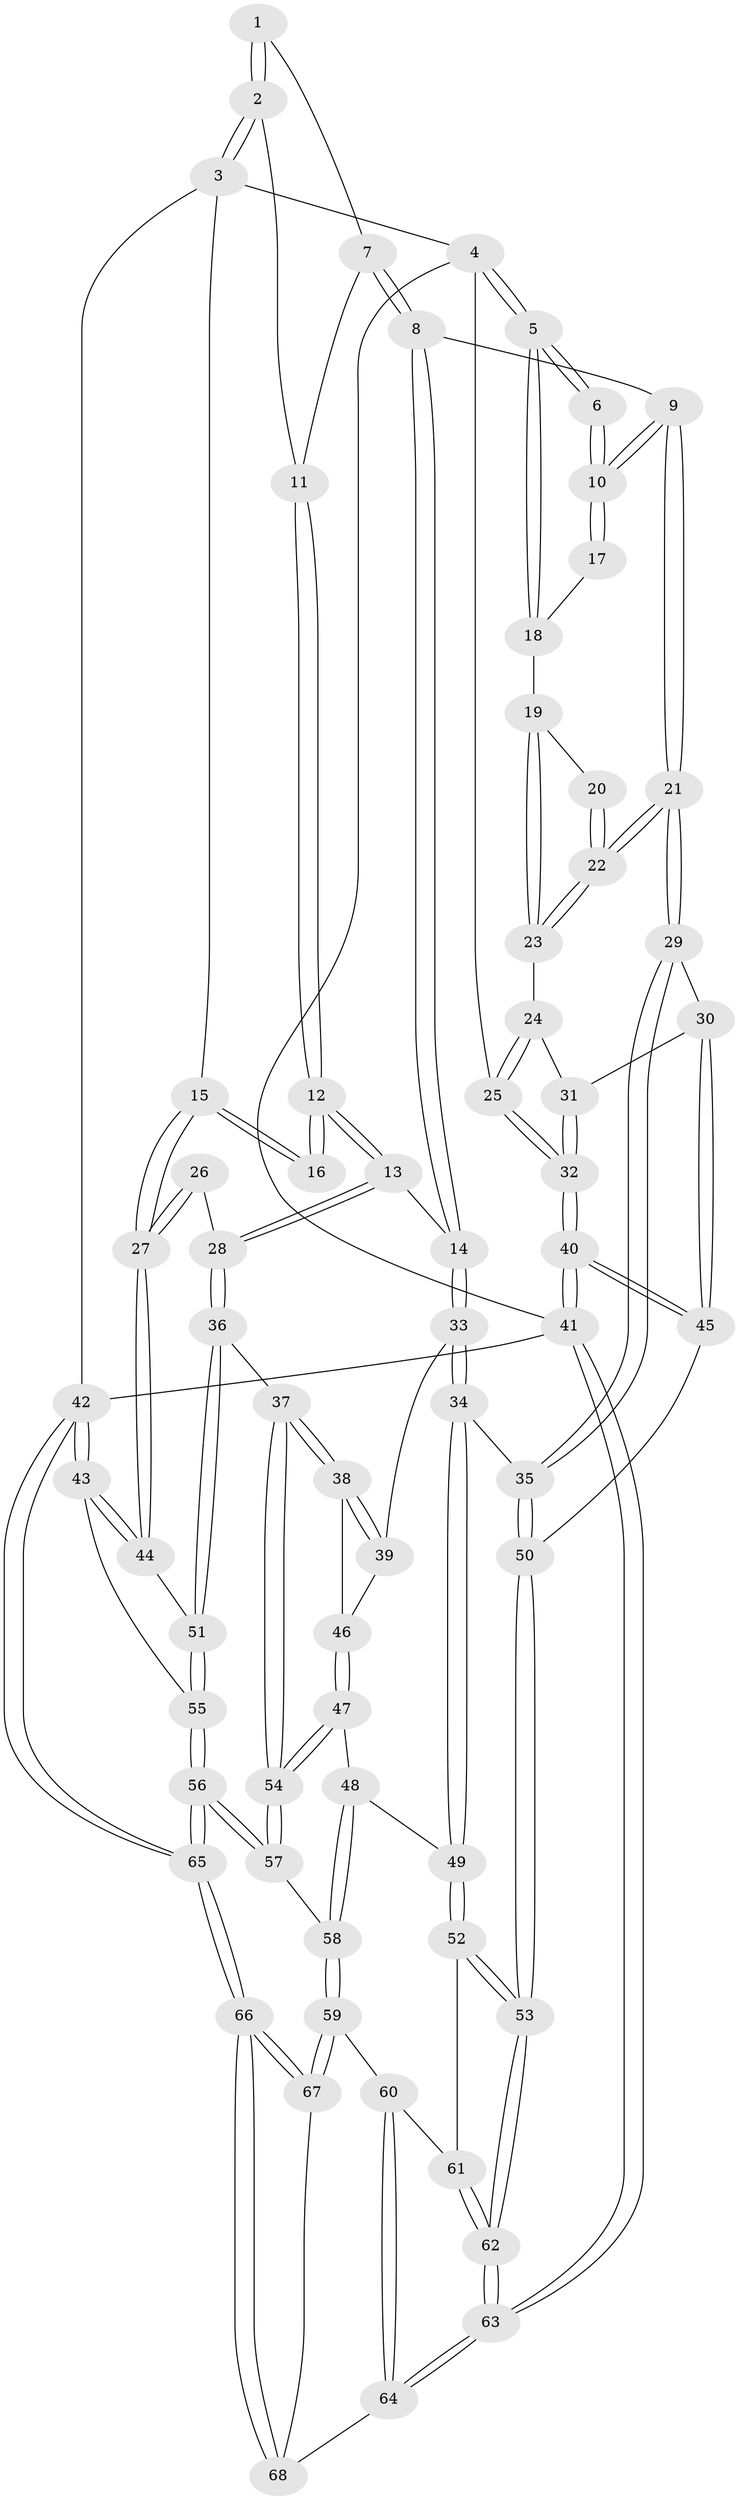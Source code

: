 // coarse degree distribution, {3: 0.7142857142857143, 4: 0.1836734693877551, 2: 0.08163265306122448, 5: 0.02040816326530612}
// Generated by graph-tools (version 1.1) at 2025/54/03/04/25 22:54:23]
// undirected, 68 vertices, 167 edges
graph export_dot {
  node [color=gray90,style=filled];
  1 [pos="+0.5802167532097078+0"];
  2 [pos="+0.9172642769576955+0"];
  3 [pos="+1+0"];
  4 [pos="+0+0"];
  5 [pos="+0+0"];
  6 [pos="+0.34027724625648015+0"];
  7 [pos="+0.5788398158901186+0.031389156731839146"];
  8 [pos="+0.525759020474587+0.19617133460554895"];
  9 [pos="+0.3920673617210712+0.13366468992455338"];
  10 [pos="+0.3732512430592809+0.09455863643476786"];
  11 [pos="+0.7307060849679747+0.019760800511499747"];
  12 [pos="+0.6915456514516146+0.1668655939628229"];
  13 [pos="+0.6229564565098451+0.21764395766005445"];
  14 [pos="+0.5559996853436826+0.2242528139980229"];
  15 [pos="+1+0.024174888437768636"];
  16 [pos="+0.7524760589048388+0.17040604859657155"];
  17 [pos="+0.267605284014187+0.09883619570969401"];
  18 [pos="+0.00838053056455423+0"];
  19 [pos="+0.13607270324509513+0.11997600357074356"];
  20 [pos="+0.20895257542550008+0.11341582155905566"];
  21 [pos="+0.24222553909331887+0.29870871050892894"];
  22 [pos="+0.19423567803570432+0.2603055442691641"];
  23 [pos="+0.1316660934646631+0.2172209976357229"];
  24 [pos="+0.08005211745069207+0.22753802942505483"];
  25 [pos="+0+0"];
  26 [pos="+0.805138221204621+0.22306523575886109"];
  27 [pos="+1+0.374896129356827"];
  28 [pos="+0.7951975455037671+0.3838776175135803"];
  29 [pos="+0.23886252642279193+0.35445810655342214"];
  30 [pos="+0.1525823717850791+0.37102769295367977"];
  31 [pos="+0.02679453799685647+0.28528894329215193"];
  32 [pos="+0+0.3906940013095852"];
  33 [pos="+0.5392506524867529+0.2934333794768302"];
  34 [pos="+0.30997679245076887+0.44022814931799303"];
  35 [pos="+0.27593045048457016+0.420480404903092"];
  36 [pos="+0.8622492512981087+0.4609361855781666"];
  37 [pos="+0.8301050798428584+0.47921941379654154"];
  38 [pos="+0.7882610369979298+0.4792351849790889"];
  39 [pos="+0.5448286851844135+0.3225927301075302"];
  40 [pos="+0+0.46366556236140904"];
  41 [pos="+0+1"];
  42 [pos="+1+1"];
  43 [pos="+1+0.5389066350565834"];
  44 [pos="+1+0.4284959168954783"];
  45 [pos="+0+0.4942001005774111"];
  46 [pos="+0.5602409035116938+0.5006279049355934"];
  47 [pos="+0.5273784318652666+0.5487038850262295"];
  48 [pos="+0.4781409101620048+0.5704015236756672"];
  49 [pos="+0.3807981353760716+0.5501008624294487"];
  50 [pos="+0.10605527293901912+0.5890185551921467"];
  51 [pos="+0.9344914150124357+0.4584186217437195"];
  52 [pos="+0.3265050727745264+0.6179727849574306"];
  53 [pos="+0.13822762947609868+0.6586517492801887"];
  54 [pos="+0.6999591996801097+0.7029950917528901"];
  55 [pos="+0.8220276015461061+0.8091317047380431"];
  56 [pos="+0.7853481511712128+0.8619948000354645"];
  57 [pos="+0.7044303769602026+0.7622371902181629"];
  58 [pos="+0.48624281641250106+0.7836813918265"];
  59 [pos="+0.47241034028937834+0.7988334437053444"];
  60 [pos="+0.3398693400593364+0.7304427941248266"];
  61 [pos="+0.33492496640363567+0.7243203993993426"];
  62 [pos="+0.12434149145759368+0.7869462179003166"];
  63 [pos="+0+1"];
  64 [pos="+0.18739633504217346+1"];
  65 [pos="+0.8883807389155454+1"];
  66 [pos="+0.8098996187680189+1"];
  67 [pos="+0.4671644776558659+0.8187024430210208"];
  68 [pos="+0.21662246314854758+1"];
  1 -- 2;
  1 -- 2;
  1 -- 7;
  2 -- 3;
  2 -- 3;
  2 -- 11;
  3 -- 4;
  3 -- 15;
  3 -- 42;
  4 -- 5;
  4 -- 5;
  4 -- 25;
  4 -- 41;
  5 -- 6;
  5 -- 6;
  5 -- 18;
  5 -- 18;
  6 -- 10;
  6 -- 10;
  7 -- 8;
  7 -- 8;
  7 -- 11;
  8 -- 9;
  8 -- 14;
  8 -- 14;
  9 -- 10;
  9 -- 10;
  9 -- 21;
  9 -- 21;
  10 -- 17;
  10 -- 17;
  11 -- 12;
  11 -- 12;
  12 -- 13;
  12 -- 13;
  12 -- 16;
  12 -- 16;
  13 -- 14;
  13 -- 28;
  13 -- 28;
  14 -- 33;
  14 -- 33;
  15 -- 16;
  15 -- 16;
  15 -- 27;
  15 -- 27;
  17 -- 18;
  18 -- 19;
  19 -- 20;
  19 -- 23;
  19 -- 23;
  20 -- 22;
  20 -- 22;
  21 -- 22;
  21 -- 22;
  21 -- 29;
  21 -- 29;
  22 -- 23;
  22 -- 23;
  23 -- 24;
  24 -- 25;
  24 -- 25;
  24 -- 31;
  25 -- 32;
  25 -- 32;
  26 -- 27;
  26 -- 27;
  26 -- 28;
  27 -- 44;
  27 -- 44;
  28 -- 36;
  28 -- 36;
  29 -- 30;
  29 -- 35;
  29 -- 35;
  30 -- 31;
  30 -- 45;
  30 -- 45;
  31 -- 32;
  31 -- 32;
  32 -- 40;
  32 -- 40;
  33 -- 34;
  33 -- 34;
  33 -- 39;
  34 -- 35;
  34 -- 49;
  34 -- 49;
  35 -- 50;
  35 -- 50;
  36 -- 37;
  36 -- 51;
  36 -- 51;
  37 -- 38;
  37 -- 38;
  37 -- 54;
  37 -- 54;
  38 -- 39;
  38 -- 39;
  38 -- 46;
  39 -- 46;
  40 -- 41;
  40 -- 41;
  40 -- 45;
  40 -- 45;
  41 -- 63;
  41 -- 63;
  41 -- 42;
  42 -- 43;
  42 -- 43;
  42 -- 65;
  42 -- 65;
  43 -- 44;
  43 -- 44;
  43 -- 55;
  44 -- 51;
  45 -- 50;
  46 -- 47;
  46 -- 47;
  47 -- 48;
  47 -- 54;
  47 -- 54;
  48 -- 49;
  48 -- 58;
  48 -- 58;
  49 -- 52;
  49 -- 52;
  50 -- 53;
  50 -- 53;
  51 -- 55;
  51 -- 55;
  52 -- 53;
  52 -- 53;
  52 -- 61;
  53 -- 62;
  53 -- 62;
  54 -- 57;
  54 -- 57;
  55 -- 56;
  55 -- 56;
  56 -- 57;
  56 -- 57;
  56 -- 65;
  56 -- 65;
  57 -- 58;
  58 -- 59;
  58 -- 59;
  59 -- 60;
  59 -- 67;
  59 -- 67;
  60 -- 61;
  60 -- 64;
  60 -- 64;
  61 -- 62;
  61 -- 62;
  62 -- 63;
  62 -- 63;
  63 -- 64;
  63 -- 64;
  64 -- 68;
  65 -- 66;
  65 -- 66;
  66 -- 67;
  66 -- 67;
  66 -- 68;
  66 -- 68;
  67 -- 68;
}
